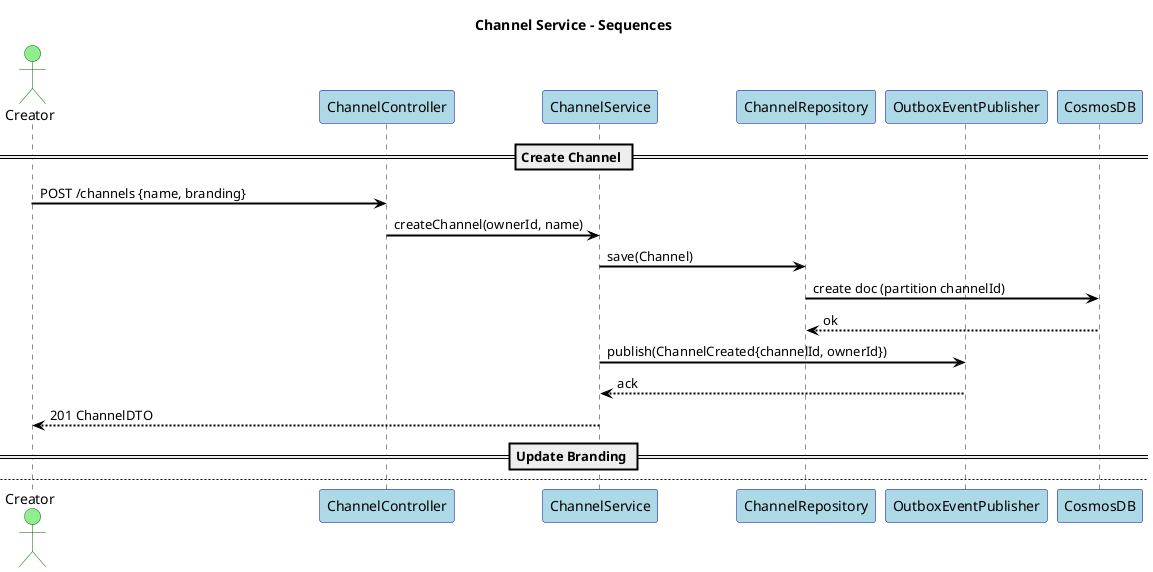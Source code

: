 @startuml
title Channel Service - Sequences

skinparam shadowing false
skinparam fontName "Helvetica"
skinparam titleFontName "Helvetica"
skinparam legendFontName "Helvetica"
skinparam noteFontName "Helvetica"
skinparam backgroundColor white
skinparam participantBackgroundColor lightblue
skinparam participantBorderColor darkblue
skinparam actorBackgroundColor lightgreen
skinparam actorBorderColor darkgreen
skinparam arrowColor black
skinparam arrowThickness 2
skinparam sequenceArrowThickness 2
skinparam sequenceMessageAlignment left
skinparam sequenceReferenceBackgroundColor lightyellow
skinparam sequenceReferenceBorderColor black


actor Creator
participant "ChannelController" as C
participant "ChannelService" as S
participant "ChannelRepository" as Repo
participant "OutboxEventPublisher" as Outbox
participant "CosmosDB" as Cosmos

== Create Channel ==
Creator -> C: POST /channels {name, branding}
C -> S: createChannel(ownerId, name)
S -> Repo: save(Channel)
Repo -> Cosmos: create doc (partition channelId)
Cosmos --> Repo: ok
S -> Outbox: publish(ChannelCreated{channelId, ownerId})
Outbox --> S: ack
S --> Creator: 201 ChannelDTO

== Update Branding ==
newpage Update Branding
Creator -> C: PATCH /channels/{id}/branding {avatarUrl, bannerUrl}
C -> S: updateBranding(id, branding)
S -> Repo: updateBranding(id, branding)
Repo -> Cosmos: patch doc
Cosmos --> Repo: ok
S -> Outbox: publish(ChannelUpdated{channelId, fields=branding})
Outbox --> S: ack
S --> Creator: 200 ChannelDTO

== Assign Role ==
newpage Assign Role
Creator -> C: POST /channels/{id}/roles {userId, role=Editor}
C -> S: assignRole(id, userId, role)
S -> Repo: assignRole(id, userId, role)
Repo -> Cosmos: patch roles
Cosmos --> Repo: ok
S -> Outbox: publish(ChannelRoleChanged{channelId, userId, role})
Outbox --> S: ack
S --> Creator: 204

@enduml
